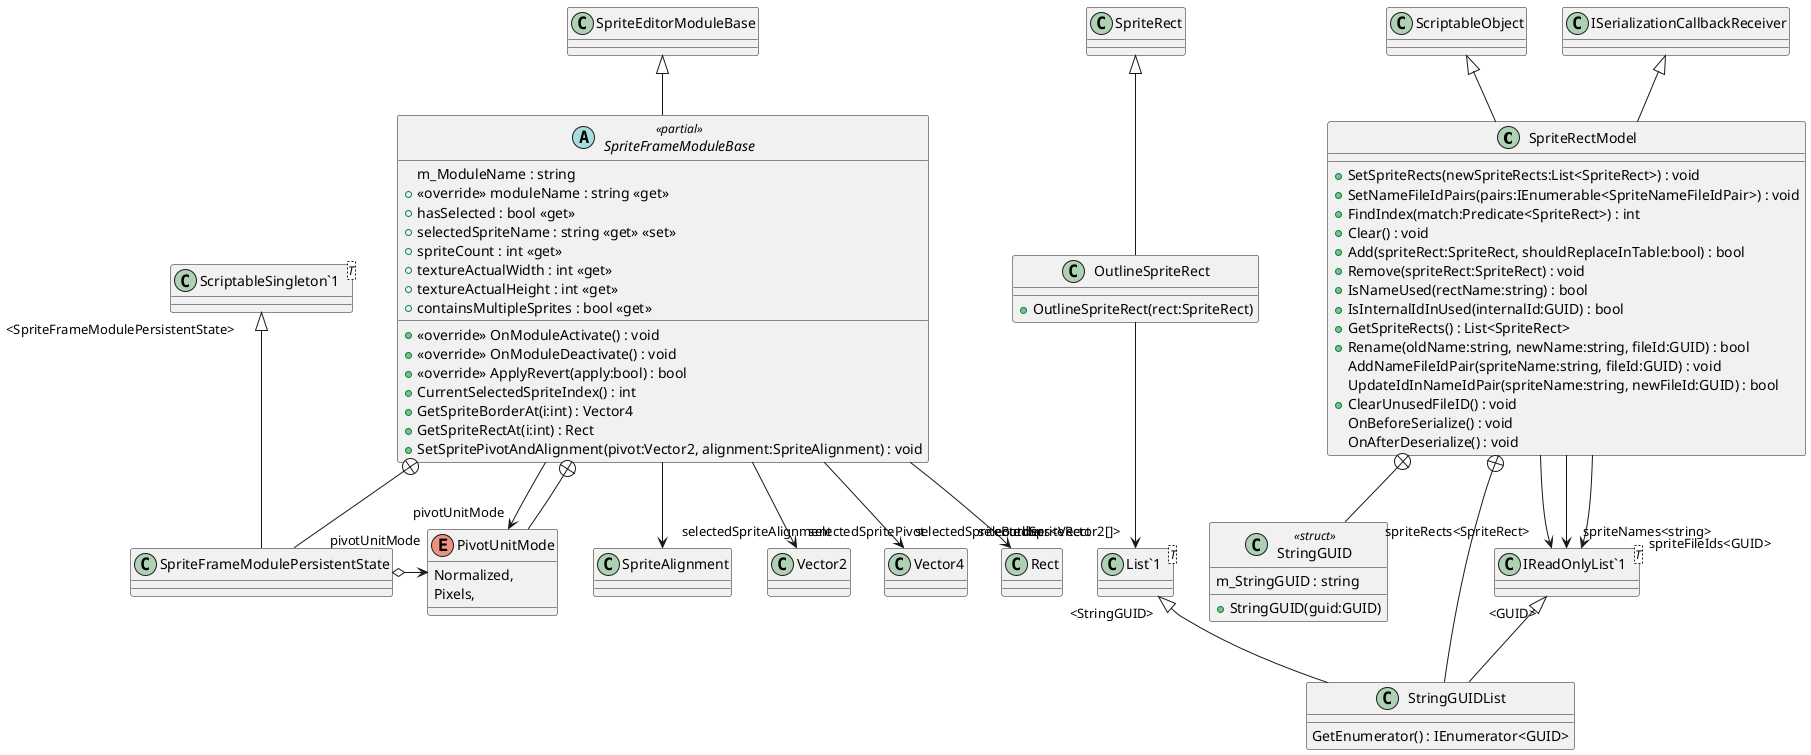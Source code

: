 @startuml
class SpriteRectModel {
    + SetSpriteRects(newSpriteRects:List<SpriteRect>) : void
    + SetNameFileIdPairs(pairs:IEnumerable<SpriteNameFileIdPair>) : void
    + FindIndex(match:Predicate<SpriteRect>) : int
    + Clear() : void
    + Add(spriteRect:SpriteRect, shouldReplaceInTable:bool) : bool
    + Remove(spriteRect:SpriteRect) : void
    + IsNameUsed(rectName:string) : bool
    + IsInternalIdInUsed(internalId:GUID) : bool
    + GetSpriteRects() : List<SpriteRect>
    + Rename(oldName:string, newName:string, fileId:GUID) : bool
    AddNameFileIdPair(spriteName:string, fileId:GUID) : void
    UpdateIdInNameIdPair(spriteName:string, newFileId:GUID) : bool
    + ClearUnusedFileID() : void
    OnBeforeSerialize() : void
    OnAfterDeserialize() : void
}
class OutlineSpriteRect {
    + OutlineSpriteRect(rect:SpriteRect)
}
abstract class SpriteFrameModuleBase <<partial>> {
    m_ModuleName : string
    + <<override>> OnModuleActivate() : void
    + <<override>> OnModuleDeactivate() : void
    + <<override>> ApplyRevert(apply:bool) : bool
    + <<override>> moduleName : string <<get>>
    + hasSelected : bool <<get>>
    + CurrentSelectedSpriteIndex() : int
    + selectedSpriteName : string <<get>> <<set>>
    + spriteCount : int <<get>>
    + GetSpriteBorderAt(i:int) : Vector4
    + GetSpriteRectAt(i:int) : Rect
    + textureActualWidth : int <<get>>
    + textureActualHeight : int <<get>>
    + SetSpritePivotAndAlignment(pivot:Vector2, alignment:SpriteAlignment) : void
    + containsMultipleSprites : bool <<get>>
}
class StringGUID <<struct>> {
    m_StringGUID : string
    + StringGUID(guid:GUID)
}
class StringGUIDList {
    GetEnumerator() : IEnumerator<GUID>
}
class "IReadOnlyList`1"<T> {
}
class "List`1"<T> {
}
class SpriteFrameModulePersistentState {
}
enum PivotUnitMode {
    Normalized,
    Pixels,
}
class "ScriptableSingleton`1"<T> {
}
ScriptableObject <|-- SpriteRectModel
ISerializationCallbackReceiver <|-- SpriteRectModel
SpriteRectModel --> "spriteRects<SpriteRect>" "IReadOnlyList`1"
SpriteRectModel --> "spriteNames<string>" "IReadOnlyList`1"
SpriteRectModel --> "spriteFileIds<GUID>" "IReadOnlyList`1"
SpriteRect <|-- OutlineSpriteRect
OutlineSpriteRect --> "outlines<Vector2[]>" "List`1"
SpriteEditorModuleBase <|-- SpriteFrameModuleBase
SpriteFrameModuleBase --> "pivotUnitMode" PivotUnitMode
SpriteFrameModuleBase --> "selectedSpriteAlignment" SpriteAlignment
SpriteFrameModuleBase --> "selectedSpritePivot" Vector2
SpriteFrameModuleBase --> "selectedSpriteBorder" Vector4
SpriteFrameModuleBase --> "selectedSpriteRect" Rect
SpriteRectModel +-- StringGUID
SpriteRectModel +-- StringGUIDList
"List`1" "<StringGUID>" <|-- StringGUIDList
"IReadOnlyList`1" "<GUID>" <|-- StringGUIDList
SpriteFrameModuleBase +-- SpriteFrameModulePersistentState
"ScriptableSingleton`1" "<SpriteFrameModulePersistentState>" <|-- SpriteFrameModulePersistentState
SpriteFrameModulePersistentState o-> "pivotUnitMode" PivotUnitMode
SpriteFrameModuleBase +-- PivotUnitMode
@enduml
